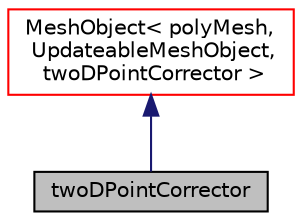 digraph "twoDPointCorrector"
{
  bgcolor="transparent";
  edge [fontname="Helvetica",fontsize="10",labelfontname="Helvetica",labelfontsize="10"];
  node [fontname="Helvetica",fontsize="10",shape=record];
  Node18 [label="twoDPointCorrector",height=0.2,width=0.4,color="black", fillcolor="grey75", style="filled", fontcolor="black"];
  Node19 -> Node18 [dir="back",color="midnightblue",fontsize="10",style="solid",fontname="Helvetica"];
  Node19 [label="MeshObject\< polyMesh,\l UpdateableMeshObject,\l twoDPointCorrector \>",height=0.2,width=0.4,color="red",URL="$a28289.html"];
}
